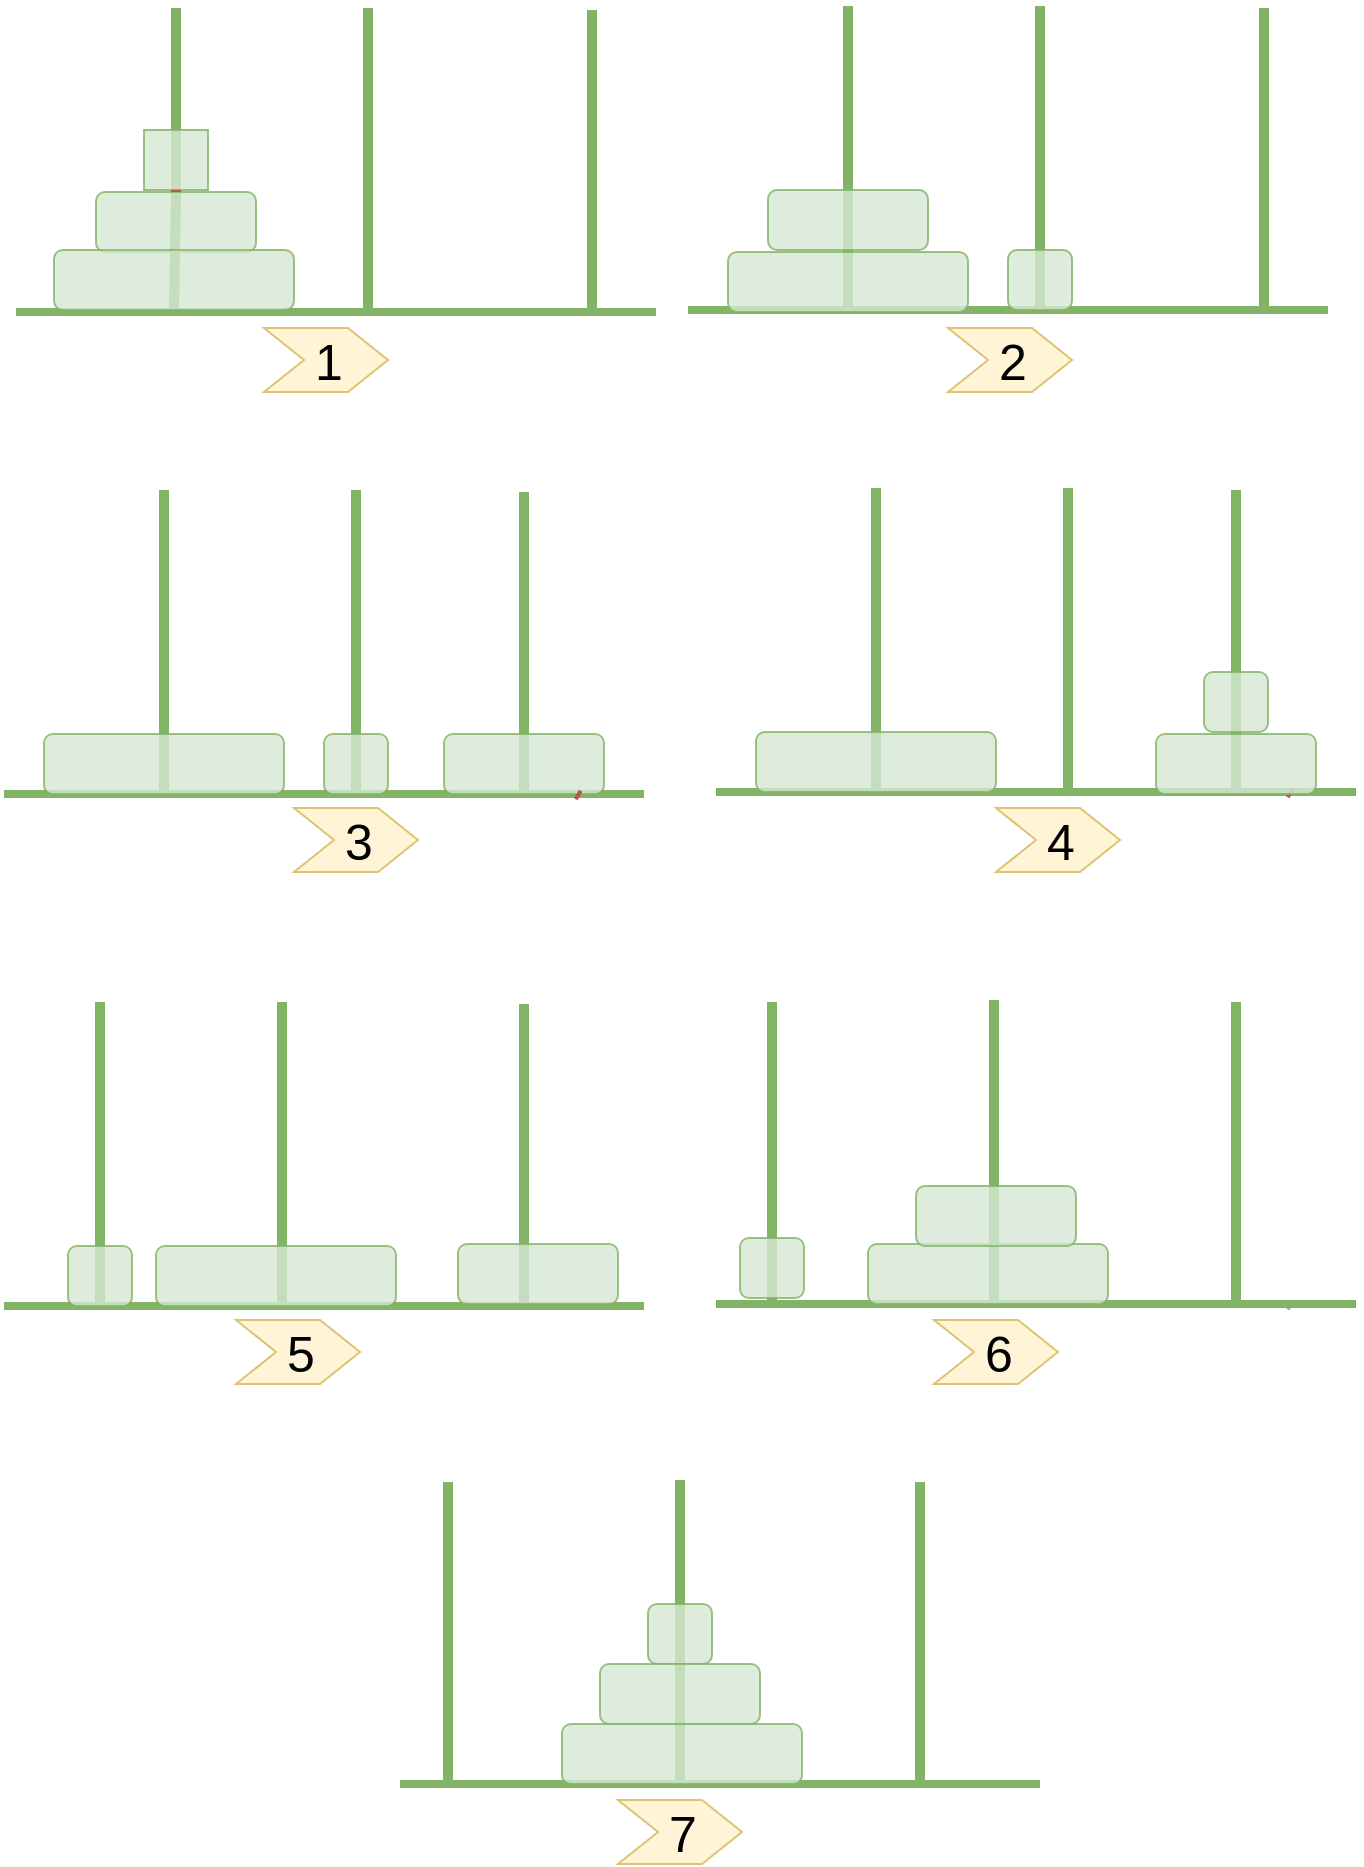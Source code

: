<mxfile version="12.8.5" type="device"><diagram id="rLBSVrWtJOae0kXHU3Pv" name="Page-1"><mxGraphModel dx="868" dy="527" grid="1" gridSize="16" guides="1" tooltips="1" connect="1" arrows="1" fold="1" page="1" pageScale="1" pageWidth="850" pageHeight="1100" math="0" shadow="0"><root><mxCell id="0"/><mxCell id="1" parent="0"/><mxCell id="bBaBVhpTLfqi7DOncMbL-13" value="" style="endArrow=none;html=1;strokeWidth=4;fillColor=#d5e8d4;strokeColor=#82b366;" edge="1" parent="1"><mxGeometry width="50" height="50" relative="1" as="geometry"><mxPoint x="16" y="168" as="sourcePoint"/><mxPoint x="336" y="168" as="targetPoint"/></mxGeometry></mxCell><mxCell id="bBaBVhpTLfqi7DOncMbL-14" value="" style="endArrow=none;html=1;strokeWidth=5;fillColor=#d5e8d4;strokeColor=#82b366;exitX=0.5;exitY=1;exitDx=0;exitDy=0;" edge="1" parent="1" source="bBaBVhpTLfqi7DOncMbL-76"><mxGeometry width="50" height="50" relative="1" as="geometry"><mxPoint x="96" y="108" as="sourcePoint"/><mxPoint x="96" y="16" as="targetPoint"/></mxGeometry></mxCell><mxCell id="bBaBVhpTLfqi7DOncMbL-15" value="" style="endArrow=none;html=1;strokeWidth=5;fillColor=#d5e8d4;strokeColor=#82b366;" edge="1" parent="1"><mxGeometry width="50" height="50" relative="1" as="geometry"><mxPoint x="192" y="168" as="sourcePoint"/><mxPoint x="192" y="16" as="targetPoint"/></mxGeometry></mxCell><mxCell id="bBaBVhpTLfqi7DOncMbL-16" value="" style="endArrow=none;html=1;strokeWidth=5;fillColor=#d5e8d4;strokeColor=#82b366;" edge="1" parent="1"><mxGeometry width="50" height="50" relative="1" as="geometry"><mxPoint x="304" y="169" as="sourcePoint"/><mxPoint x="304" y="17" as="targetPoint"/></mxGeometry></mxCell><mxCell id="bBaBVhpTLfqi7DOncMbL-17" value="" style="endArrow=none;html=1;strokeWidth=5;fillColor=#f8cecc;strokeColor=#b85450;" edge="1" parent="1"><mxGeometry width="50" height="50" relative="1" as="geometry"><mxPoint x="96" y="168" as="sourcePoint"/><mxPoint x="96" y="168" as="targetPoint"/></mxGeometry></mxCell><mxCell id="bBaBVhpTLfqi7DOncMbL-19" value="" style="endArrow=none;html=1;strokeWidth=5;fillColor=#d5e8d4;strokeColor=#82b366;exitX=0.5;exitY=1;exitDx=0;exitDy=0;" edge="1" parent="1" source="bBaBVhpTLfqi7DOncMbL-20"><mxGeometry width="50" height="50" relative="1" as="geometry"><mxPoint x="96" y="168" as="sourcePoint"/><mxPoint x="96" y="108" as="targetPoint"/></mxGeometry></mxCell><mxCell id="bBaBVhpTLfqi7DOncMbL-21" value="" style="rounded=1;whiteSpace=wrap;html=1;fillColor=#d5e8d4;strokeColor=#82b366;glass=0;opacity=80;" vertex="1" parent="1"><mxGeometry x="56" y="108" width="80" height="30" as="geometry"/></mxCell><mxCell id="bBaBVhpTLfqi7DOncMbL-22" value="" style="endArrow=none;html=1;strokeWidth=4;fillColor=#d5e8d4;strokeColor=#82b366;" edge="1" parent="1"><mxGeometry width="50" height="50" relative="1" as="geometry"><mxPoint x="352" y="167" as="sourcePoint"/><mxPoint x="672" y="167" as="targetPoint"/></mxGeometry></mxCell><mxCell id="bBaBVhpTLfqi7DOncMbL-23" value="" style="endArrow=none;html=1;strokeWidth=5;fillColor=#d5e8d4;strokeColor=#82b366;exitX=0.5;exitY=1;exitDx=0;exitDy=0;" edge="1" parent="1"><mxGeometry width="50" height="50" relative="1" as="geometry"><mxPoint x="432" y="107" as="sourcePoint"/><mxPoint x="432" y="15" as="targetPoint"/></mxGeometry></mxCell><mxCell id="bBaBVhpTLfqi7DOncMbL-25" value="" style="endArrow=none;html=1;strokeWidth=5;fillColor=#d5e8d4;strokeColor=#82b366;" edge="1" parent="1"><mxGeometry width="50" height="50" relative="1" as="geometry"><mxPoint x="640" y="168" as="sourcePoint"/><mxPoint x="640" y="16" as="targetPoint"/></mxGeometry></mxCell><mxCell id="bBaBVhpTLfqi7DOncMbL-26" value="" style="endArrow=none;html=1;strokeWidth=5;fillColor=#f8cecc;strokeColor=#b85450;" edge="1" parent="1"><mxGeometry width="50" height="50" relative="1" as="geometry"><mxPoint x="432" y="167" as="sourcePoint"/><mxPoint x="432" y="167" as="targetPoint"/></mxGeometry></mxCell><mxCell id="bBaBVhpTLfqi7DOncMbL-28" value="" style="endArrow=none;html=1;strokeWidth=5;fillColor=#d5e8d4;strokeColor=#82b366;exitX=0.5;exitY=1;exitDx=0;exitDy=0;" edge="1" parent="1"><mxGeometry width="50" height="50" relative="1" as="geometry"><mxPoint x="432" y="167" as="sourcePoint"/><mxPoint x="432" y="107" as="targetPoint"/></mxGeometry></mxCell><mxCell id="bBaBVhpTLfqi7DOncMbL-29" value="" style="rounded=1;whiteSpace=wrap;html=1;fillColor=#d5e8d4;strokeColor=#82b366;glass=0;opacity=80;" vertex="1" parent="1"><mxGeometry x="372" y="138" width="120" height="30" as="geometry"/></mxCell><mxCell id="bBaBVhpTLfqi7DOncMbL-30" value="" style="rounded=1;whiteSpace=wrap;html=1;fillColor=#d5e8d4;strokeColor=#82b366;glass=0;opacity=80;" vertex="1" parent="1"><mxGeometry x="392" y="107" width="80" height="30" as="geometry"/></mxCell><mxCell id="bBaBVhpTLfqi7DOncMbL-31" value="" style="endArrow=none;html=1;strokeWidth=4;fillColor=#d5e8d4;strokeColor=#82b366;" edge="1" parent="1"><mxGeometry width="50" height="50" relative="1" as="geometry"><mxPoint x="10" y="409" as="sourcePoint"/><mxPoint x="330" y="409" as="targetPoint"/></mxGeometry></mxCell><mxCell id="bBaBVhpTLfqi7DOncMbL-32" value="" style="endArrow=none;html=1;strokeWidth=5;fillColor=#d5e8d4;strokeColor=#82b366;exitX=0.5;exitY=1;exitDx=0;exitDy=0;" edge="1" parent="1"><mxGeometry width="50" height="50" relative="1" as="geometry"><mxPoint x="90" y="349" as="sourcePoint"/><mxPoint x="90" y="257" as="targetPoint"/></mxGeometry></mxCell><mxCell id="bBaBVhpTLfqi7DOncMbL-33" value="" style="endArrow=none;html=1;strokeWidth=5;fillColor=#d5e8d4;strokeColor=#82b366;exitX=0.5;exitY=1;exitDx=0;exitDy=0;" edge="1" parent="1" source="bBaBVhpTLfqi7DOncMbL-82"><mxGeometry width="50" height="50" relative="1" as="geometry"><mxPoint x="186" y="409" as="sourcePoint"/><mxPoint x="186" y="257" as="targetPoint"/></mxGeometry></mxCell><mxCell id="bBaBVhpTLfqi7DOncMbL-34" value="" style="endArrow=none;html=1;strokeWidth=5;fillColor=#d5e8d4;strokeColor=#82b366;" edge="1" parent="1"><mxGeometry width="50" height="50" relative="1" as="geometry"><mxPoint x="270" y="408" as="sourcePoint"/><mxPoint x="270" y="258" as="targetPoint"/></mxGeometry></mxCell><mxCell id="bBaBVhpTLfqi7DOncMbL-35" value="" style="endArrow=none;html=1;strokeWidth=5;fillColor=#f8cecc;strokeColor=#b85450;" edge="1" parent="1"><mxGeometry width="50" height="50" relative="1" as="geometry"><mxPoint x="90" y="409" as="sourcePoint"/><mxPoint x="90" y="409" as="targetPoint"/></mxGeometry></mxCell><mxCell id="bBaBVhpTLfqi7DOncMbL-37" value="" style="endArrow=none;html=1;strokeWidth=5;fillColor=#d5e8d4;strokeColor=#82b366;exitX=0.5;exitY=1;exitDx=0;exitDy=0;" edge="1" parent="1"><mxGeometry width="50" height="50" relative="1" as="geometry"><mxPoint x="90" y="409" as="sourcePoint"/><mxPoint x="90" y="349" as="targetPoint"/></mxGeometry></mxCell><mxCell id="bBaBVhpTLfqi7DOncMbL-38" value="" style="rounded=1;whiteSpace=wrap;html=1;fillColor=#d5e8d4;strokeColor=#82b366;glass=0;opacity=80;" vertex="1" parent="1"><mxGeometry x="30" y="379" width="120" height="30" as="geometry"/></mxCell><mxCell id="bBaBVhpTLfqi7DOncMbL-67" value="" style="endArrow=none;html=1;strokeWidth=4;fillColor=#d5e8d4;strokeColor=#82b366;" edge="1" parent="1"><mxGeometry width="50" height="50" relative="1" as="geometry"><mxPoint x="208" y="904" as="sourcePoint"/><mxPoint x="528" y="904" as="targetPoint"/></mxGeometry></mxCell><mxCell id="bBaBVhpTLfqi7DOncMbL-68" value="" style="endArrow=none;html=1;strokeWidth=5;fillColor=#d5e8d4;strokeColor=#82b366;exitX=0.5;exitY=1;exitDx=0;exitDy=0;" edge="1" parent="1" source="bBaBVhpTLfqi7DOncMbL-72"><mxGeometry width="50" height="50" relative="1" as="geometry"><mxPoint x="348" y="904" as="sourcePoint"/><mxPoint x="348" y="752" as="targetPoint"/></mxGeometry></mxCell><mxCell id="bBaBVhpTLfqi7DOncMbL-69" value="" style="endArrow=none;html=1;strokeWidth=5;fillColor=#d5e8d4;strokeColor=#82b366;" edge="1" parent="1"><mxGeometry width="50" height="50" relative="1" as="geometry"><mxPoint x="232" y="905" as="sourcePoint"/><mxPoint x="232" y="753" as="targetPoint"/></mxGeometry></mxCell><mxCell id="bBaBVhpTLfqi7DOncMbL-70" value="" style="endArrow=none;html=1;strokeWidth=5;fillColor=#d5e8d4;strokeColor=#82b366;" edge="1" parent="1"><mxGeometry width="50" height="50" relative="1" as="geometry"><mxPoint x="468" y="905" as="sourcePoint"/><mxPoint x="468" y="753" as="targetPoint"/></mxGeometry></mxCell><mxCell id="bBaBVhpTLfqi7DOncMbL-71" value="" style="endArrow=none;html=1;strokeWidth=5;fillColor=#f8cecc;strokeColor=#b85450;" edge="1" parent="1"><mxGeometry width="50" height="50" relative="1" as="geometry"><mxPoint x="348" y="904" as="sourcePoint"/><mxPoint x="348" y="904" as="targetPoint"/></mxGeometry></mxCell><mxCell id="bBaBVhpTLfqi7DOncMbL-72" value="" style="rounded=1;whiteSpace=wrap;html=1;fillColor=#d5e8d4;strokeColor=#82b366;glass=0;opacity=80;" vertex="1" parent="1"><mxGeometry x="332" y="814" width="32" height="30" as="geometry"/></mxCell><mxCell id="bBaBVhpTLfqi7DOncMbL-73" value="" style="endArrow=none;html=1;strokeWidth=5;fillColor=#d5e8d4;strokeColor=#82b366;exitX=0.5;exitY=1;exitDx=0;exitDy=0;" edge="1" parent="1" target="bBaBVhpTLfqi7DOncMbL-72"><mxGeometry width="50" height="50" relative="1" as="geometry"><mxPoint x="348" y="904" as="sourcePoint"/><mxPoint x="348" y="664" as="targetPoint"/></mxGeometry></mxCell><mxCell id="bBaBVhpTLfqi7DOncMbL-74" value="" style="rounded=1;whiteSpace=wrap;html=1;fillColor=#d5e8d4;strokeColor=#82b366;glass=0;opacity=80;" vertex="1" parent="1"><mxGeometry x="289" y="874" width="120" height="30" as="geometry"/></mxCell><mxCell id="bBaBVhpTLfqi7DOncMbL-75" value="" style="rounded=1;whiteSpace=wrap;html=1;fillColor=#d5e8d4;strokeColor=#82b366;glass=0;opacity=80;" vertex="1" parent="1"><mxGeometry x="308" y="844" width="80" height="30" as="geometry"/></mxCell><mxCell id="bBaBVhpTLfqi7DOncMbL-76" value="" style="rounded=1;whiteSpace=wrap;html=1;fillColor=#d5e8d4;strokeColor=#82b366;glass=0;opacity=80;arcSize=0;" vertex="1" parent="1"><mxGeometry x="80" y="77" width="32" height="30" as="geometry"/></mxCell><mxCell id="bBaBVhpTLfqi7DOncMbL-77" value="" style="endArrow=none;html=1;strokeWidth=5;fillColor=#f8cecc;strokeColor=#b85450;exitX=0.5;exitY=1;exitDx=0;exitDy=0;" edge="1" parent="1" target="bBaBVhpTLfqi7DOncMbL-76"><mxGeometry width="50" height="50" relative="1" as="geometry"><mxPoint x="96" y="108" as="sourcePoint"/><mxPoint x="96" y="16" as="targetPoint"/></mxGeometry></mxCell><mxCell id="bBaBVhpTLfqi7DOncMbL-79" value="" style="endArrow=none;html=1;strokeWidth=5;fillColor=#f8cecc;strokeColor=#b85450;" edge="1" parent="1"><mxGeometry width="50" height="50" relative="1" as="geometry"><mxPoint x="528" y="167" as="sourcePoint"/><mxPoint x="528" y="167" as="targetPoint"/></mxGeometry></mxCell><mxCell id="bBaBVhpTLfqi7DOncMbL-80" value="" style="endArrow=none;html=1;strokeWidth=5;fillColor=#d5e8d4;strokeColor=#82b366;exitX=0.5;exitY=1;exitDx=0;exitDy=0;" edge="1" parent="1"><mxGeometry width="50" height="50" relative="1" as="geometry"><mxPoint x="528" y="167" as="sourcePoint"/><mxPoint x="528" y="15" as="targetPoint"/></mxGeometry></mxCell><mxCell id="bBaBVhpTLfqi7DOncMbL-81" value="" style="rounded=1;whiteSpace=wrap;html=1;fillColor=#d5e8d4;strokeColor=#82b366;glass=0;opacity=80;" vertex="1" parent="1"><mxGeometry x="512" y="137" width="32" height="30" as="geometry"/></mxCell><mxCell id="bBaBVhpTLfqi7DOncMbL-82" value="" style="rounded=1;whiteSpace=wrap;html=1;fillColor=#d5e8d4;strokeColor=#82b366;glass=0;opacity=80;" vertex="1" parent="1"><mxGeometry x="170" y="379" width="32" height="30" as="geometry"/></mxCell><mxCell id="bBaBVhpTLfqi7DOncMbL-83" value="" style="endArrow=none;html=1;strokeWidth=5;fillColor=#f8cecc;strokeColor=#b85450;" edge="1" parent="1" target="bBaBVhpTLfqi7DOncMbL-82"><mxGeometry width="50" height="50" relative="1" as="geometry"><mxPoint x="186" y="409" as="sourcePoint"/><mxPoint x="186" y="257" as="targetPoint"/></mxGeometry></mxCell><mxCell id="bBaBVhpTLfqi7DOncMbL-39" value="" style="rounded=1;whiteSpace=wrap;html=1;fillColor=#d5e8d4;strokeColor=#82b366;glass=0;opacity=80;" vertex="1" parent="1"><mxGeometry x="230" y="379" width="80" height="30" as="geometry"/></mxCell><mxCell id="bBaBVhpTLfqi7DOncMbL-84" value="" style="endArrow=none;html=1;strokeWidth=5;fillColor=#f8cecc;strokeColor=#b85450;" edge="1" parent="1" target="bBaBVhpTLfqi7DOncMbL-39"><mxGeometry width="50" height="50" relative="1" as="geometry"><mxPoint x="298" y="410" as="sourcePoint"/><mxPoint x="298" y="258" as="targetPoint"/></mxGeometry></mxCell><mxCell id="bBaBVhpTLfqi7DOncMbL-98" value="" style="endArrow=none;html=1;strokeWidth=4;fillColor=#d5e8d4;strokeColor=#82b366;" edge="1" parent="1"><mxGeometry width="50" height="50" relative="1" as="geometry"><mxPoint x="366" y="408" as="sourcePoint"/><mxPoint x="686" y="408" as="targetPoint"/></mxGeometry></mxCell><mxCell id="bBaBVhpTLfqi7DOncMbL-99" value="" style="endArrow=none;html=1;strokeWidth=5;fillColor=#d5e8d4;strokeColor=#82b366;exitX=0.5;exitY=1;exitDx=0;exitDy=0;" edge="1" parent="1"><mxGeometry width="50" height="50" relative="1" as="geometry"><mxPoint x="446" y="348" as="sourcePoint"/><mxPoint x="446" y="256" as="targetPoint"/></mxGeometry></mxCell><mxCell id="bBaBVhpTLfqi7DOncMbL-100" value="" style="endArrow=none;html=1;strokeWidth=5;fillColor=#d5e8d4;strokeColor=#82b366;exitX=0.5;exitY=1;exitDx=0;exitDy=0;" edge="1" parent="1"><mxGeometry width="50" height="50" relative="1" as="geometry"><mxPoint x="542" y="408" as="sourcePoint"/><mxPoint x="542" y="256" as="targetPoint"/></mxGeometry></mxCell><mxCell id="bBaBVhpTLfqi7DOncMbL-101" value="" style="endArrow=none;html=1;strokeWidth=5;fillColor=#d5e8d4;strokeColor=#82b366;exitX=0.5;exitY=1;exitDx=0;exitDy=0;" edge="1" parent="1" source="bBaBVhpTLfqi7DOncMbL-109"><mxGeometry width="50" height="50" relative="1" as="geometry"><mxPoint x="626" y="407" as="sourcePoint"/><mxPoint x="626" y="257" as="targetPoint"/></mxGeometry></mxCell><mxCell id="bBaBVhpTLfqi7DOncMbL-102" value="" style="endArrow=none;html=1;strokeWidth=5;fillColor=#f8cecc;strokeColor=#b85450;" edge="1" parent="1"><mxGeometry width="50" height="50" relative="1" as="geometry"><mxPoint x="446" y="408" as="sourcePoint"/><mxPoint x="446" y="408" as="targetPoint"/></mxGeometry></mxCell><mxCell id="bBaBVhpTLfqi7DOncMbL-103" value="" style="endArrow=none;html=1;strokeWidth=5;fillColor=#d5e8d4;strokeColor=#82b366;exitX=0.5;exitY=1;exitDx=0;exitDy=0;" edge="1" parent="1"><mxGeometry width="50" height="50" relative="1" as="geometry"><mxPoint x="446" y="408" as="sourcePoint"/><mxPoint x="446" y="348" as="targetPoint"/></mxGeometry></mxCell><mxCell id="bBaBVhpTLfqi7DOncMbL-104" value="" style="rounded=1;whiteSpace=wrap;html=1;fillColor=#d5e8d4;strokeColor=#82b366;glass=0;opacity=80;" vertex="1" parent="1"><mxGeometry x="386" y="378" width="120" height="30" as="geometry"/></mxCell><mxCell id="bBaBVhpTLfqi7DOncMbL-106" value="" style="endArrow=none;html=1;strokeWidth=5;fillColor=#f8cecc;strokeColor=#b85450;" edge="1" parent="1"><mxGeometry width="50" height="50" relative="1" as="geometry"><mxPoint x="542" y="408" as="sourcePoint"/><mxPoint x="542" y="408" as="targetPoint"/></mxGeometry></mxCell><mxCell id="bBaBVhpTLfqi7DOncMbL-108" value="" style="endArrow=none;html=1;strokeWidth=5;fillColor=#f8cecc;strokeColor=#b85450;" edge="1" parent="1"><mxGeometry width="50" height="50" relative="1" as="geometry"><mxPoint x="654" y="409" as="sourcePoint"/><mxPoint x="652.25" y="408" as="targetPoint"/></mxGeometry></mxCell><mxCell id="bBaBVhpTLfqi7DOncMbL-109" value="" style="rounded=1;whiteSpace=wrap;html=1;fillColor=#d5e8d4;strokeColor=#82b366;glass=0;opacity=80;" vertex="1" parent="1"><mxGeometry x="610" y="348" width="32" height="30" as="geometry"/></mxCell><mxCell id="bBaBVhpTLfqi7DOncMbL-110" value="" style="endArrow=none;html=1;strokeWidth=5;fillColor=#d5e8d4;strokeColor=#82b366;" edge="1" parent="1" target="bBaBVhpTLfqi7DOncMbL-109"><mxGeometry width="50" height="50" relative="1" as="geometry"><mxPoint x="626" y="407" as="sourcePoint"/><mxPoint x="626" y="257" as="targetPoint"/></mxGeometry></mxCell><mxCell id="bBaBVhpTLfqi7DOncMbL-111" value="" style="rounded=1;whiteSpace=wrap;html=1;fillColor=#d5e8d4;strokeColor=#82b366;glass=0;opacity=80;" vertex="1" parent="1"><mxGeometry x="586" y="379" width="80" height="30" as="geometry"/></mxCell><mxCell id="bBaBVhpTLfqi7DOncMbL-112" value="" style="endArrow=none;html=1;strokeWidth=4;fillColor=#d5e8d4;strokeColor=#82b366;" edge="1" parent="1"><mxGeometry width="50" height="50" relative="1" as="geometry"><mxPoint x="10" y="665" as="sourcePoint"/><mxPoint x="330" y="665" as="targetPoint"/></mxGeometry></mxCell><mxCell id="bBaBVhpTLfqi7DOncMbL-113" value="" style="endArrow=none;html=1;strokeWidth=5;fillColor=#d5e8d4;strokeColor=#82b366;exitX=0.5;exitY=1;exitDx=0;exitDy=0;" edge="1" parent="1"><mxGeometry width="50" height="50" relative="1" as="geometry"><mxPoint x="58" y="605" as="sourcePoint"/><mxPoint x="58" y="513" as="targetPoint"/></mxGeometry></mxCell><mxCell id="bBaBVhpTLfqi7DOncMbL-114" value="" style="endArrow=none;html=1;strokeWidth=5;fillColor=#d5e8d4;strokeColor=#82b366;exitX=0.5;exitY=1;exitDx=0;exitDy=0;" edge="1" parent="1"><mxGeometry width="50" height="50" relative="1" as="geometry"><mxPoint x="149" y="665" as="sourcePoint"/><mxPoint x="149" y="513" as="targetPoint"/></mxGeometry></mxCell><mxCell id="bBaBVhpTLfqi7DOncMbL-115" value="" style="endArrow=none;html=1;strokeWidth=5;fillColor=#d5e8d4;strokeColor=#82b366;exitX=0.5;exitY=1;exitDx=0;exitDy=0;" edge="1" parent="1"><mxGeometry width="50" height="50" relative="1" as="geometry"><mxPoint x="270" y="635" as="sourcePoint"/><mxPoint x="270" y="514" as="targetPoint"/></mxGeometry></mxCell><mxCell id="bBaBVhpTLfqi7DOncMbL-116" value="" style="endArrow=none;html=1;strokeWidth=5;fillColor=#f8cecc;strokeColor=#b85450;" edge="1" parent="1"><mxGeometry width="50" height="50" relative="1" as="geometry"><mxPoint x="90" y="665" as="sourcePoint"/><mxPoint x="90" y="665" as="targetPoint"/></mxGeometry></mxCell><mxCell id="bBaBVhpTLfqi7DOncMbL-117" value="" style="endArrow=none;html=1;strokeWidth=5;fillColor=#d5e8d4;strokeColor=#82b366;exitX=0.5;exitY=1;exitDx=0;exitDy=0;" edge="1" parent="1" source="bBaBVhpTLfqi7DOncMbL-142"><mxGeometry width="50" height="50" relative="1" as="geometry"><mxPoint x="58" y="665" as="sourcePoint"/><mxPoint x="58" y="605" as="targetPoint"/></mxGeometry></mxCell><mxCell id="bBaBVhpTLfqi7DOncMbL-118" value="" style="rounded=1;whiteSpace=wrap;html=1;fillColor=#d5e8d4;strokeColor=#82b366;glass=0;opacity=80;" vertex="1" parent="1"><mxGeometry x="86" y="635" width="120" height="30" as="geometry"/></mxCell><mxCell id="bBaBVhpTLfqi7DOncMbL-119" value="" style="endArrow=none;html=1;strokeWidth=5;fillColor=#f8cecc;strokeColor=#b85450;" edge="1" parent="1"><mxGeometry width="50" height="50" relative="1" as="geometry"><mxPoint x="186" y="665" as="sourcePoint"/><mxPoint x="186" y="665" as="targetPoint"/></mxGeometry></mxCell><mxCell id="bBaBVhpTLfqi7DOncMbL-122" value="" style="endArrow=none;html=1;strokeWidth=5;fillColor=#d5e8d4;strokeColor=#82b366;" edge="1" parent="1"><mxGeometry width="50" height="50" relative="1" as="geometry"><mxPoint x="270" y="664" as="sourcePoint"/><mxPoint x="270" y="635" as="targetPoint"/></mxGeometry></mxCell><mxCell id="bBaBVhpTLfqi7DOncMbL-123" value="" style="rounded=1;whiteSpace=wrap;html=1;fillColor=#d5e8d4;strokeColor=#82b366;glass=0;opacity=80;" vertex="1" parent="1"><mxGeometry x="237" y="634" width="80" height="30" as="geometry"/></mxCell><mxCell id="bBaBVhpTLfqi7DOncMbL-125" value="" style="endArrow=none;html=1;strokeWidth=4;fillColor=#d5e8d4;strokeColor=#82b366;" edge="1" parent="1"><mxGeometry width="50" height="50" relative="1" as="geometry"><mxPoint x="366" y="664" as="sourcePoint"/><mxPoint x="686" y="664" as="targetPoint"/></mxGeometry></mxCell><mxCell id="bBaBVhpTLfqi7DOncMbL-126" value="" style="endArrow=none;html=1;strokeWidth=5;fillColor=#d5e8d4;strokeColor=#82b366;exitX=0.5;exitY=1;exitDx=0;exitDy=0;" edge="1" parent="1"><mxGeometry width="50" height="50" relative="1" as="geometry"><mxPoint x="394" y="605" as="sourcePoint"/><mxPoint x="394" y="513" as="targetPoint"/></mxGeometry></mxCell><mxCell id="bBaBVhpTLfqi7DOncMbL-127" value="" style="endArrow=none;html=1;strokeWidth=5;fillColor=#d5e8d4;strokeColor=#82b366;exitX=0.5;exitY=1;exitDx=0;exitDy=0;" edge="1" parent="1"><mxGeometry width="50" height="50" relative="1" as="geometry"><mxPoint x="505" y="664" as="sourcePoint"/><mxPoint x="505" y="512" as="targetPoint"/></mxGeometry></mxCell><mxCell id="bBaBVhpTLfqi7DOncMbL-128" value="" style="endArrow=none;html=1;strokeWidth=5;fillColor=#d5e8d4;strokeColor=#82b366;exitX=0.5;exitY=1;exitDx=0;exitDy=0;" edge="1" parent="1"><mxGeometry width="50" height="50" relative="1" as="geometry"><mxPoint x="626" y="634" as="sourcePoint"/><mxPoint x="626" y="513" as="targetPoint"/></mxGeometry></mxCell><mxCell id="bBaBVhpTLfqi7DOncMbL-129" value="" style="endArrow=none;html=1;strokeWidth=5;fillColor=#f8cecc;strokeColor=#b85450;" edge="1" parent="1"><mxGeometry width="50" height="50" relative="1" as="geometry"><mxPoint x="446" y="664" as="sourcePoint"/><mxPoint x="446" y="664" as="targetPoint"/></mxGeometry></mxCell><mxCell id="bBaBVhpTLfqi7DOncMbL-130" value="" style="endArrow=none;html=1;strokeWidth=5;fillColor=#d5e8d4;strokeColor=#82b366;exitX=0.5;exitY=1;exitDx=0;exitDy=0;" edge="1" parent="1" source="bBaBVhpTLfqi7DOncMbL-140"><mxGeometry width="50" height="50" relative="1" as="geometry"><mxPoint x="394" y="665" as="sourcePoint"/><mxPoint x="394" y="605" as="targetPoint"/></mxGeometry></mxCell><mxCell id="bBaBVhpTLfqi7DOncMbL-131" value="" style="rounded=1;whiteSpace=wrap;html=1;fillColor=#d5e8d4;strokeColor=#82b366;glass=0;opacity=80;" vertex="1" parent="1"><mxGeometry x="442" y="634" width="120" height="30" as="geometry"/></mxCell><mxCell id="bBaBVhpTLfqi7DOncMbL-132" value="" style="endArrow=none;html=1;strokeWidth=5;fillColor=#f8cecc;strokeColor=#b85450;" edge="1" parent="1"><mxGeometry width="50" height="50" relative="1" as="geometry"><mxPoint x="542" y="664" as="sourcePoint"/><mxPoint x="542" y="664" as="targetPoint"/></mxGeometry></mxCell><mxCell id="bBaBVhpTLfqi7DOncMbL-133" value="" style="endArrow=none;html=1;strokeWidth=5;fillColor=#d5e8d4;strokeColor=#82b366;" edge="1" parent="1"><mxGeometry width="50" height="50" relative="1" as="geometry"><mxPoint x="654" y="665" as="sourcePoint"/><mxPoint x="652.25" y="664" as="targetPoint"/></mxGeometry></mxCell><mxCell id="bBaBVhpTLfqi7DOncMbL-135" value="" style="endArrow=none;html=1;strokeWidth=5;fillColor=#d5e8d4;strokeColor=#82b366;" edge="1" parent="1"><mxGeometry width="50" height="50" relative="1" as="geometry"><mxPoint x="626" y="663" as="sourcePoint"/><mxPoint x="626" y="634" as="targetPoint"/></mxGeometry></mxCell><mxCell id="bBaBVhpTLfqi7DOncMbL-136" value="" style="rounded=1;whiteSpace=wrap;html=1;fillColor=#d5e8d4;strokeColor=#82b366;glass=0;opacity=80;" vertex="1" parent="1"><mxGeometry x="466" y="605" width="80" height="30" as="geometry"/></mxCell><mxCell id="bBaBVhpTLfqi7DOncMbL-140" value="" style="rounded=1;whiteSpace=wrap;html=1;fillColor=#d5e8d4;strokeColor=#82b366;glass=0;opacity=80;" vertex="1" parent="1"><mxGeometry x="378" y="631" width="32" height="30" as="geometry"/></mxCell><mxCell id="bBaBVhpTLfqi7DOncMbL-141" value="" style="endArrow=none;html=1;strokeWidth=5;fillColor=#d5e8d4;strokeColor=#82b366;exitX=0.5;exitY=1;exitDx=0;exitDy=0;" edge="1" parent="1" target="bBaBVhpTLfqi7DOncMbL-140"><mxGeometry width="50" height="50" relative="1" as="geometry"><mxPoint x="394" y="665" as="sourcePoint"/><mxPoint x="394" y="605" as="targetPoint"/></mxGeometry></mxCell><mxCell id="bBaBVhpTLfqi7DOncMbL-142" value="" style="rounded=1;whiteSpace=wrap;html=1;fillColor=#d5e8d4;strokeColor=#82b366;glass=0;opacity=80;" vertex="1" parent="1"><mxGeometry x="42" y="635" width="32" height="30" as="geometry"/></mxCell><mxCell id="bBaBVhpTLfqi7DOncMbL-143" value="" style="endArrow=none;html=1;strokeWidth=5;fillColor=#f8cecc;strokeColor=#b85450;exitX=0.5;exitY=1;exitDx=0;exitDy=0;" edge="1" parent="1" target="bBaBVhpTLfqi7DOncMbL-142"><mxGeometry width="50" height="50" relative="1" as="geometry"><mxPoint x="58" y="665" as="sourcePoint"/><mxPoint x="58" y="605" as="targetPoint"/></mxGeometry></mxCell><mxCell id="bBaBVhpTLfqi7DOncMbL-145" value="" style="shape=step;perimeter=stepPerimeter;whiteSpace=wrap;html=1;fixedSize=1;glass=0;opacity=80;fillColor=#fff2cc;strokeColor=#d6b656;" vertex="1" parent="1"><mxGeometry x="140" y="176" width="62" height="32" as="geometry"/></mxCell><mxCell id="bBaBVhpTLfqi7DOncMbL-146" value="&lt;font style=&quot;font-size: 25px&quot;&gt;1&lt;/font&gt;" style="text;html=1;resizable=0;autosize=1;align=center;verticalAlign=middle;points=[];fillColor=none;strokeColor=none;rounded=0;glass=0;opacity=80;" vertex="1" parent="1"><mxGeometry x="156" y="176" width="32" height="32" as="geometry"/></mxCell><mxCell id="bBaBVhpTLfqi7DOncMbL-147" value="" style="shape=step;perimeter=stepPerimeter;whiteSpace=wrap;html=1;fixedSize=1;glass=0;opacity=80;fillColor=#fff2cc;strokeColor=#d6b656;" vertex="1" parent="1"><mxGeometry x="482" y="176" width="62" height="32" as="geometry"/></mxCell><mxCell id="bBaBVhpTLfqi7DOncMbL-148" value="&lt;font style=&quot;font-size: 25px&quot;&gt;2&lt;/font&gt;" style="text;html=1;resizable=0;autosize=1;align=center;verticalAlign=middle;points=[];fillColor=none;strokeColor=none;rounded=0;glass=0;opacity=80;" vertex="1" parent="1"><mxGeometry x="498" y="176" width="32" height="32" as="geometry"/></mxCell><mxCell id="bBaBVhpTLfqi7DOncMbL-149" value="" style="shape=step;perimeter=stepPerimeter;whiteSpace=wrap;html=1;fixedSize=1;glass=0;opacity=80;fillColor=#fff2cc;strokeColor=#d6b656;" vertex="1" parent="1"><mxGeometry x="155" y="416" width="62" height="32" as="geometry"/></mxCell><mxCell id="bBaBVhpTLfqi7DOncMbL-150" value="&lt;font style=&quot;font-size: 25px&quot;&gt;3&lt;/font&gt;" style="text;html=1;resizable=0;autosize=1;align=center;verticalAlign=middle;points=[];fillColor=none;strokeColor=none;rounded=0;glass=0;opacity=80;" vertex="1" parent="1"><mxGeometry x="171" y="416" width="32" height="32" as="geometry"/></mxCell><mxCell id="bBaBVhpTLfqi7DOncMbL-151" value="" style="shape=step;perimeter=stepPerimeter;whiteSpace=wrap;html=1;fixedSize=1;glass=0;opacity=80;fillColor=#fff2cc;strokeColor=#d6b656;" vertex="1" parent="1"><mxGeometry x="506" y="416" width="62" height="32" as="geometry"/></mxCell><mxCell id="bBaBVhpTLfqi7DOncMbL-152" value="&lt;font style=&quot;font-size: 25px&quot;&gt;4&lt;/font&gt;" style="text;html=1;resizable=0;autosize=1;align=center;verticalAlign=middle;points=[];fillColor=none;strokeColor=none;rounded=0;glass=0;opacity=80;" vertex="1" parent="1"><mxGeometry x="522" y="416" width="32" height="32" as="geometry"/></mxCell><mxCell id="bBaBVhpTLfqi7DOncMbL-153" value="" style="shape=step;perimeter=stepPerimeter;whiteSpace=wrap;html=1;fixedSize=1;glass=0;opacity=80;fillColor=#fff2cc;strokeColor=#d6b656;" vertex="1" parent="1"><mxGeometry x="126" y="672" width="62" height="32" as="geometry"/></mxCell><mxCell id="bBaBVhpTLfqi7DOncMbL-154" value="&lt;font style=&quot;font-size: 25px&quot;&gt;5&lt;/font&gt;" style="text;html=1;resizable=0;autosize=1;align=center;verticalAlign=middle;points=[];fillColor=none;strokeColor=none;rounded=0;glass=0;opacity=80;" vertex="1" parent="1"><mxGeometry x="142" y="672" width="32" height="32" as="geometry"/></mxCell><mxCell id="bBaBVhpTLfqi7DOncMbL-155" value="" style="shape=step;perimeter=stepPerimeter;whiteSpace=wrap;html=1;fixedSize=1;glass=0;opacity=80;fillColor=#fff2cc;strokeColor=#d6b656;" vertex="1" parent="1"><mxGeometry x="475" y="672" width="62" height="32" as="geometry"/></mxCell><mxCell id="bBaBVhpTLfqi7DOncMbL-156" value="&lt;font style=&quot;font-size: 25px&quot;&gt;6&lt;/font&gt;" style="text;html=1;resizable=0;autosize=1;align=center;verticalAlign=middle;points=[];fillColor=none;strokeColor=none;rounded=0;glass=0;opacity=80;" vertex="1" parent="1"><mxGeometry x="491" y="672" width="32" height="32" as="geometry"/></mxCell><mxCell id="bBaBVhpTLfqi7DOncMbL-157" value="" style="shape=step;perimeter=stepPerimeter;whiteSpace=wrap;html=1;fixedSize=1;glass=0;opacity=80;fillColor=#fff2cc;strokeColor=#d6b656;" vertex="1" parent="1"><mxGeometry x="317" y="912" width="62" height="32" as="geometry"/></mxCell><mxCell id="bBaBVhpTLfqi7DOncMbL-158" value="&lt;font style=&quot;font-size: 25px&quot;&gt;7&lt;/font&gt;" style="text;html=1;resizable=0;autosize=1;align=center;verticalAlign=middle;points=[];fillColor=none;strokeColor=none;rounded=0;glass=0;opacity=80;" vertex="1" parent="1"><mxGeometry x="333" y="912" width="32" height="32" as="geometry"/></mxCell><mxCell id="bBaBVhpTLfqi7DOncMbL-20" value="" style="rounded=1;whiteSpace=wrap;html=1;fillColor=#d5e8d4;strokeColor=#82b366;glass=0;opacity=80;" vertex="1" parent="1"><mxGeometry x="35" y="137" width="120" height="30" as="geometry"/></mxCell><mxCell id="bBaBVhpTLfqi7DOncMbL-161" value="" style="endArrow=none;html=1;strokeWidth=5;fillColor=#d5e8d4;strokeColor=#82b366;exitX=0.5;exitY=1;exitDx=0;exitDy=0;" edge="1" parent="1" target="bBaBVhpTLfqi7DOncMbL-20"><mxGeometry width="50" height="50" relative="1" as="geometry"><mxPoint x="96" y="168" as="sourcePoint"/><mxPoint x="96" y="108" as="targetPoint"/></mxGeometry></mxCell></root></mxGraphModel></diagram></mxfile>